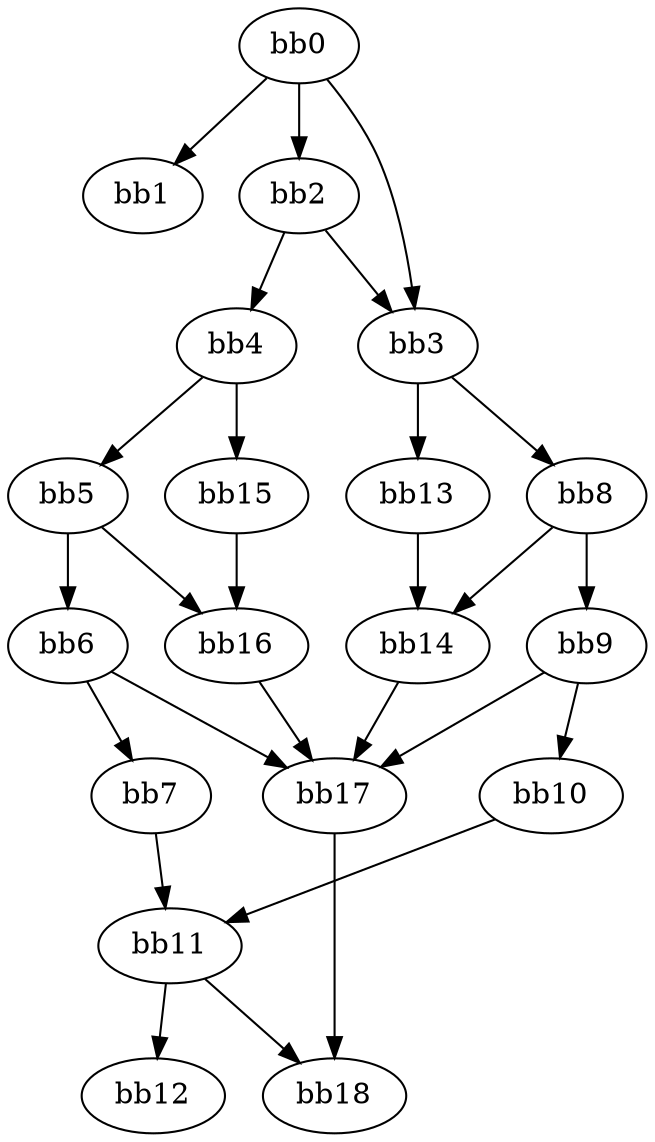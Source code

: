 digraph {
    0 [ label = "bb0\l" ]
    1 [ label = "bb1\l" ]
    2 [ label = "bb2\l" ]
    3 [ label = "bb3\l" ]
    4 [ label = "bb4\l" ]
    5 [ label = "bb5\l" ]
    6 [ label = "bb6\l" ]
    7 [ label = "bb7\l" ]
    8 [ label = "bb8\l" ]
    9 [ label = "bb9\l" ]
    10 [ label = "bb10\l" ]
    11 [ label = "bb11\l" ]
    12 [ label = "bb12\l" ]
    13 [ label = "bb13\l" ]
    14 [ label = "bb14\l" ]
    15 [ label = "bb15\l" ]
    16 [ label = "bb16\l" ]
    17 [ label = "bb17\l" ]
    18 [ label = "bb18\l" ]
    0 -> 1 [ ]
    0 -> 2 [ ]
    0 -> 3 [ ]
    2 -> 3 [ ]
    2 -> 4 [ ]
    3 -> 8 [ ]
    3 -> 13 [ ]
    4 -> 5 [ ]
    4 -> 15 [ ]
    5 -> 6 [ ]
    5 -> 16 [ ]
    6 -> 7 [ ]
    6 -> 17 [ ]
    7 -> 11 [ ]
    8 -> 9 [ ]
    8 -> 14 [ ]
    9 -> 10 [ ]
    9 -> 17 [ ]
    10 -> 11 [ ]
    11 -> 12 [ ]
    11 -> 18 [ ]
    13 -> 14 [ ]
    14 -> 17 [ ]
    15 -> 16 [ ]
    16 -> 17 [ ]
    17 -> 18 [ ]
}

